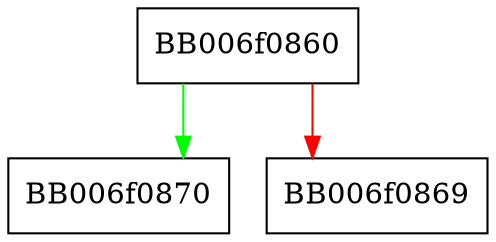 digraph rsa_settable_ctx_md_params {
  node [shape="box"];
  graph [splines=ortho];
  BB006f0860 -> BB006f0870 [color="green"];
  BB006f0860 -> BB006f0869 [color="red"];
}